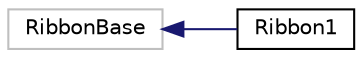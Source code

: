 digraph "圖形化之類別階層"
{
 // LATEX_PDF_SIZE
  edge [fontname="Helvetica",fontsize="10",labelfontname="Helvetica",labelfontsize="10"];
  node [fontname="Helvetica",fontsize="10",shape=record];
  rankdir="LR";
  Node39 [label="RibbonBase",height=0.2,width=0.4,color="grey75", fillcolor="white", style="filled",tooltip=" "];
  Node39 -> Node0 [dir="back",color="midnightblue",fontsize="10",style="solid",fontname="Helvetica"];
  Node0 [label="Ribbon1",height=0.2,width=0.4,color="black", fillcolor="white", style="filled",URL="$classviolet_1_1Ribbon1.html",tooltip="必要的設計工具變數。"];
}
